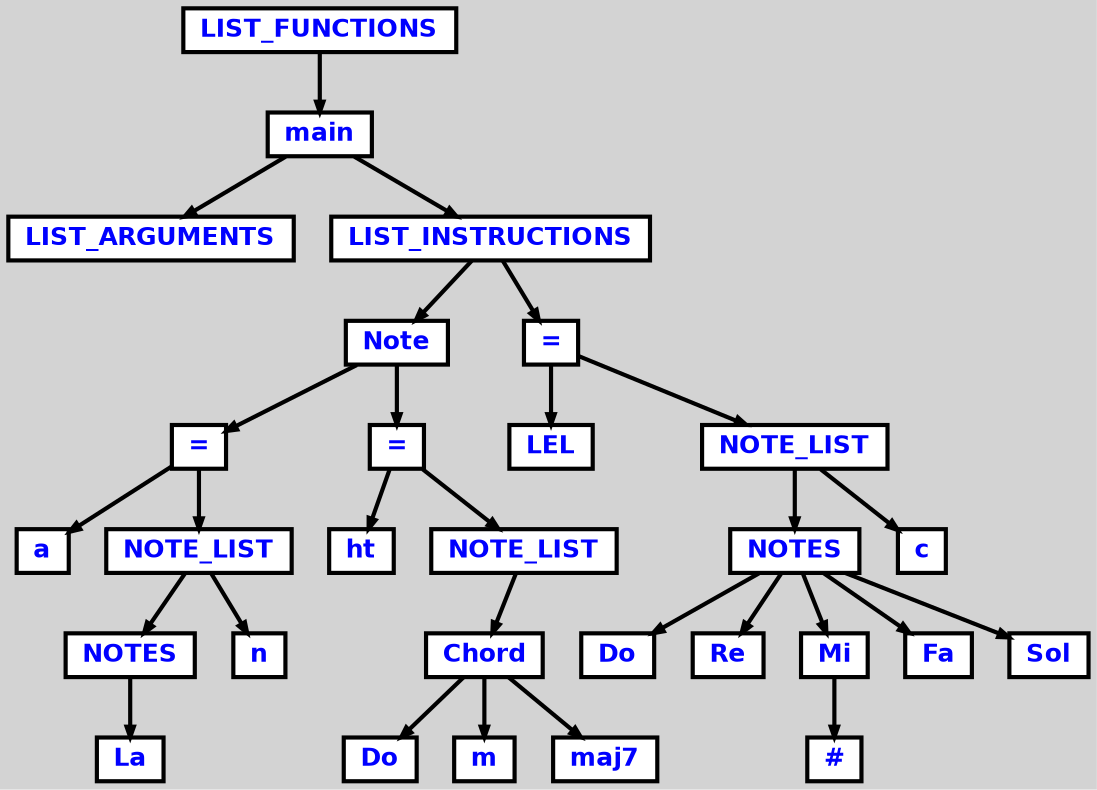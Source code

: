 digraph {

	ordering=out;
	ranksep=.4;
	bgcolor="lightgrey"; node [shape=box, fixedsize=false, fontsize=12, fontname="Helvetica-bold", fontcolor="blue"
		width=.25, height=.25, color="black", fillcolor="white", style="filled, solid, bold"];
	edge [arrowsize=.5, color="black", style="bold"]

  n0 [label="LIST_FUNCTIONS"];
  n1 [label="main"];
  n1 [label="main"];
  n2 [label="LIST_ARGUMENTS"];
  n3 [label="LIST_INSTRUCTIONS"];
  n3 [label="LIST_INSTRUCTIONS"];
  n4 [label="Note"];
  n4 [label="Note"];
  n5 [label="="];
  n5 [label="="];
  n6 [label="a"];
  n7 [label="NOTE_LIST"];
  n7 [label="NOTE_LIST"];
  n8 [label="NOTES"];
  n8 [label="NOTES"];
  n9 [label="La"];
  n10 [label="n"];
  n11 [label="="];
  n11 [label="="];
  n12 [label="ht"];
  n13 [label="NOTE_LIST"];
  n13 [label="NOTE_LIST"];
  n14 [label="Chord"];
  n14 [label="Chord"];
  n15 [label="Do"];
  n16 [label="m"];
  n17 [label="maj7"];
  n18 [label="="];
  n18 [label="="];
  n19 [label="LEL"];
  n20 [label="NOTE_LIST"];
  n20 [label="NOTE_LIST"];
  n21 [label="NOTES"];
  n21 [label="NOTES"];
  n22 [label="Do"];
  n23 [label="Re"];
  n24 [label="Mi"];
  n24 [label="Mi"];
  n25 [label="#"];
  n26 [label="Fa"];
  n27 [label="Sol"];
  n28 [label="c"];

  n0 -> n1 // "LIST_FUNCTIONS" -> "main"
  n1 -> n2 // "main" -> "LIST_ARGUMENTS"
  n1 -> n3 // "main" -> "LIST_INSTRUCTIONS"
  n3 -> n4 // "LIST_INSTRUCTIONS" -> "Note"
  n4 -> n5 // "Note" -> "="
  n5 -> n6 // "=" -> "a"
  n5 -> n7 // "=" -> "NOTE_LIST"
  n7 -> n8 // "NOTE_LIST" -> "NOTES"
  n8 -> n9 // "NOTES" -> "La"
  n7 -> n10 // "NOTE_LIST" -> "n"
  n4 -> n11 // "Note" -> "="
  n11 -> n12 // "=" -> "ht"
  n11 -> n13 // "=" -> "NOTE_LIST"
  n13 -> n14 // "NOTE_LIST" -> "Chord"
  n14 -> n15 // "Chord" -> "Do"
  n14 -> n16 // "Chord" -> "m"
  n14 -> n17 // "Chord" -> "maj7"
  n3 -> n18 // "LIST_INSTRUCTIONS" -> "="
  n18 -> n19 // "=" -> "LEL"
  n18 -> n20 // "=" -> "NOTE_LIST"
  n20 -> n21 // "NOTE_LIST" -> "NOTES"
  n21 -> n22 // "NOTES" -> "Do"
  n21 -> n23 // "NOTES" -> "Re"
  n21 -> n24 // "NOTES" -> "Mi"
  n24 -> n25 // "Mi" -> "#"
  n21 -> n26 // "NOTES" -> "Fa"
  n21 -> n27 // "NOTES" -> "Sol"
  n20 -> n28 // "NOTE_LIST" -> "c"

}
